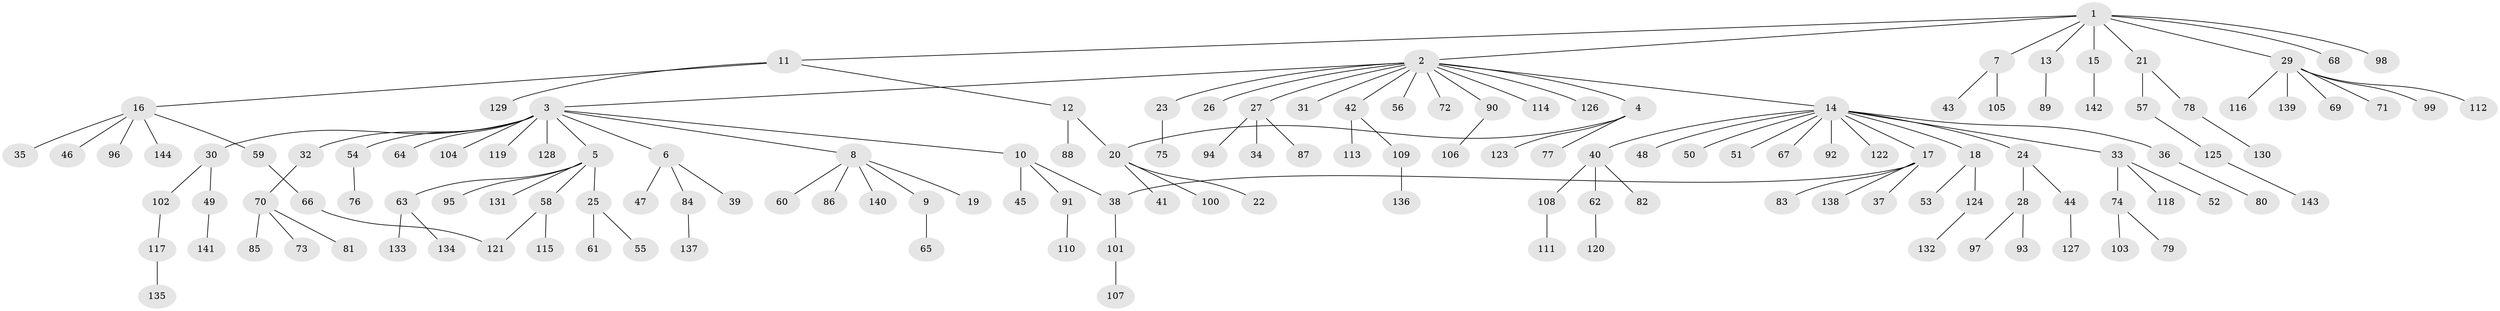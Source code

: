 // coarse degree distribution, {10: 0.009433962264150943, 13: 0.018867924528301886, 3: 0.09433962264150944, 7: 0.009433962264150943, 2: 0.1792452830188679, 5: 0.018867924528301886, 14: 0.009433962264150943, 1: 0.6320754716981132, 4: 0.018867924528301886, 6: 0.009433962264150943}
// Generated by graph-tools (version 1.1) at 2025/51/02/27/25 19:51:59]
// undirected, 144 vertices, 146 edges
graph export_dot {
graph [start="1"]
  node [color=gray90,style=filled];
  1;
  2;
  3;
  4;
  5;
  6;
  7;
  8;
  9;
  10;
  11;
  12;
  13;
  14;
  15;
  16;
  17;
  18;
  19;
  20;
  21;
  22;
  23;
  24;
  25;
  26;
  27;
  28;
  29;
  30;
  31;
  32;
  33;
  34;
  35;
  36;
  37;
  38;
  39;
  40;
  41;
  42;
  43;
  44;
  45;
  46;
  47;
  48;
  49;
  50;
  51;
  52;
  53;
  54;
  55;
  56;
  57;
  58;
  59;
  60;
  61;
  62;
  63;
  64;
  65;
  66;
  67;
  68;
  69;
  70;
  71;
  72;
  73;
  74;
  75;
  76;
  77;
  78;
  79;
  80;
  81;
  82;
  83;
  84;
  85;
  86;
  87;
  88;
  89;
  90;
  91;
  92;
  93;
  94;
  95;
  96;
  97;
  98;
  99;
  100;
  101;
  102;
  103;
  104;
  105;
  106;
  107;
  108;
  109;
  110;
  111;
  112;
  113;
  114;
  115;
  116;
  117;
  118;
  119;
  120;
  121;
  122;
  123;
  124;
  125;
  126;
  127;
  128;
  129;
  130;
  131;
  132;
  133;
  134;
  135;
  136;
  137;
  138;
  139;
  140;
  141;
  142;
  143;
  144;
  1 -- 2;
  1 -- 7;
  1 -- 11;
  1 -- 13;
  1 -- 15;
  1 -- 21;
  1 -- 29;
  1 -- 68;
  1 -- 98;
  2 -- 3;
  2 -- 4;
  2 -- 14;
  2 -- 23;
  2 -- 26;
  2 -- 27;
  2 -- 31;
  2 -- 42;
  2 -- 56;
  2 -- 72;
  2 -- 90;
  2 -- 114;
  2 -- 126;
  3 -- 5;
  3 -- 6;
  3 -- 8;
  3 -- 10;
  3 -- 30;
  3 -- 32;
  3 -- 54;
  3 -- 64;
  3 -- 104;
  3 -- 119;
  3 -- 128;
  4 -- 20;
  4 -- 77;
  4 -- 123;
  5 -- 25;
  5 -- 58;
  5 -- 63;
  5 -- 95;
  5 -- 131;
  6 -- 39;
  6 -- 47;
  6 -- 84;
  7 -- 43;
  7 -- 105;
  8 -- 9;
  8 -- 19;
  8 -- 60;
  8 -- 86;
  8 -- 140;
  9 -- 65;
  10 -- 38;
  10 -- 45;
  10 -- 91;
  11 -- 12;
  11 -- 16;
  11 -- 129;
  12 -- 20;
  12 -- 88;
  13 -- 89;
  14 -- 17;
  14 -- 18;
  14 -- 24;
  14 -- 33;
  14 -- 36;
  14 -- 40;
  14 -- 48;
  14 -- 50;
  14 -- 51;
  14 -- 67;
  14 -- 92;
  14 -- 122;
  15 -- 142;
  16 -- 35;
  16 -- 46;
  16 -- 59;
  16 -- 96;
  16 -- 144;
  17 -- 37;
  17 -- 38;
  17 -- 83;
  17 -- 138;
  18 -- 53;
  18 -- 124;
  20 -- 22;
  20 -- 41;
  20 -- 100;
  21 -- 57;
  21 -- 78;
  23 -- 75;
  24 -- 28;
  24 -- 44;
  25 -- 55;
  25 -- 61;
  27 -- 34;
  27 -- 87;
  27 -- 94;
  28 -- 93;
  28 -- 97;
  29 -- 69;
  29 -- 71;
  29 -- 99;
  29 -- 112;
  29 -- 116;
  29 -- 139;
  30 -- 49;
  30 -- 102;
  32 -- 70;
  33 -- 52;
  33 -- 74;
  33 -- 118;
  36 -- 80;
  38 -- 101;
  40 -- 62;
  40 -- 82;
  40 -- 108;
  42 -- 109;
  42 -- 113;
  44 -- 127;
  49 -- 141;
  54 -- 76;
  57 -- 125;
  58 -- 115;
  58 -- 121;
  59 -- 66;
  62 -- 120;
  63 -- 133;
  63 -- 134;
  66 -- 121;
  70 -- 73;
  70 -- 81;
  70 -- 85;
  74 -- 79;
  74 -- 103;
  78 -- 130;
  84 -- 137;
  90 -- 106;
  91 -- 110;
  101 -- 107;
  102 -- 117;
  108 -- 111;
  109 -- 136;
  117 -- 135;
  124 -- 132;
  125 -- 143;
}
